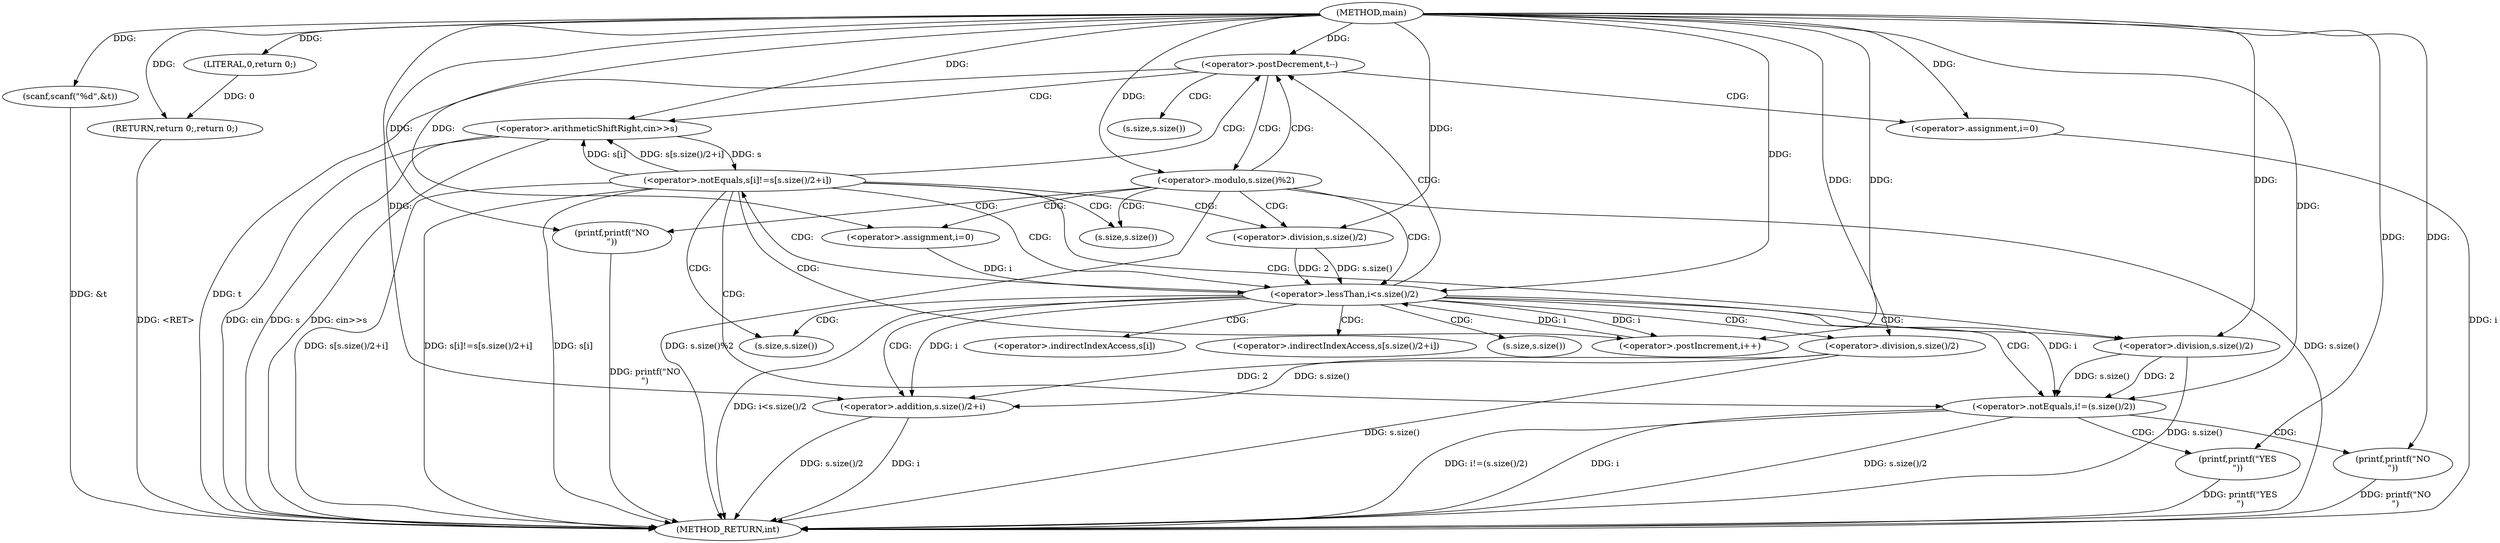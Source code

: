 digraph "main" {  
"1000101" [label = "(METHOD,main)" ]
"1000164" [label = "(METHOD_RETURN,int)" ]
"1000103" [label = "(scanf,scanf(\"%d\",&t))" ]
"1000162" [label = "(RETURN,return 0;,return 0;)" ]
"1000108" [label = "(<operator>.postDecrement,t--)" ]
"1000163" [label = "(LITERAL,0,return 0;)" ]
"1000111" [label = "(<operator>.arithmeticShiftRight,cin>>s)" ]
"1000115" [label = "(<operator>.assignment,i=0)" ]
"1000119" [label = "(<operator>.modulo,s.size()%2)" ]
"1000122" [label = "(printf,printf(\"NO\n\"))" ]
"1000127" [label = "(<operator>.assignment,i=0)" ]
"1000130" [label = "(<operator>.lessThan,i<s.size()/2)" ]
"1000135" [label = "(<operator>.postIncrement,i++)" ]
"1000152" [label = "(<operator>.notEquals,i!=(s.size()/2))" ]
"1000157" [label = "(printf,printf(\"NO\n\"))" ]
"1000160" [label = "(printf,printf(\"YES\n\"))" ]
"1000132" [label = "(<operator>.division,s.size()/2)" ]
"1000139" [label = "(<operator>.notEquals,s[i]!=s[s.size()/2+i])" ]
"1000154" [label = "(<operator>.division,s.size()/2)" ]
"1000145" [label = "(<operator>.addition,s.size()/2+i)" ]
"1000146" [label = "(<operator>.division,s.size()/2)" ]
"1000120" [label = "(s.size,s.size())" ]
"1000133" [label = "(s.size,s.size())" ]
"1000155" [label = "(s.size,s.size())" ]
"1000140" [label = "(<operator>.indirectIndexAccess,s[i])" ]
"1000143" [label = "(<operator>.indirectIndexAccess,s[s.size()/2+i])" ]
"1000147" [label = "(s.size,s.size())" ]
  "1000162" -> "1000164"  [ label = "DDG: <RET>"] 
  "1000103" -> "1000164"  [ label = "DDG: &t"] 
  "1000108" -> "1000164"  [ label = "DDG: t"] 
  "1000111" -> "1000164"  [ label = "DDG: s"] 
  "1000111" -> "1000164"  [ label = "DDG: cin>>s"] 
  "1000115" -> "1000164"  [ label = "DDG: i"] 
  "1000119" -> "1000164"  [ label = "DDG: s.size()"] 
  "1000119" -> "1000164"  [ label = "DDG: s.size()%2"] 
  "1000130" -> "1000164"  [ label = "DDG: i<s.size()/2"] 
  "1000139" -> "1000164"  [ label = "DDG: s[i]"] 
  "1000146" -> "1000164"  [ label = "DDG: s.size()"] 
  "1000145" -> "1000164"  [ label = "DDG: s.size()/2"] 
  "1000145" -> "1000164"  [ label = "DDG: i"] 
  "1000139" -> "1000164"  [ label = "DDG: s[s.size()/2+i]"] 
  "1000139" -> "1000164"  [ label = "DDG: s[i]!=s[s.size()/2+i]"] 
  "1000152" -> "1000164"  [ label = "DDG: i"] 
  "1000154" -> "1000164"  [ label = "DDG: s.size()"] 
  "1000152" -> "1000164"  [ label = "DDG: s.size()/2"] 
  "1000152" -> "1000164"  [ label = "DDG: i!=(s.size()/2)"] 
  "1000160" -> "1000164"  [ label = "DDG: printf(\"YES\n\")"] 
  "1000157" -> "1000164"  [ label = "DDG: printf(\"NO\n\")"] 
  "1000122" -> "1000164"  [ label = "DDG: printf(\"NO\n\")"] 
  "1000111" -> "1000164"  [ label = "DDG: cin"] 
  "1000101" -> "1000103"  [ label = "DDG: "] 
  "1000163" -> "1000162"  [ label = "DDG: 0"] 
  "1000101" -> "1000162"  [ label = "DDG: "] 
  "1000101" -> "1000163"  [ label = "DDG: "] 
  "1000101" -> "1000108"  [ label = "DDG: "] 
  "1000101" -> "1000115"  [ label = "DDG: "] 
  "1000101" -> "1000111"  [ label = "DDG: "] 
  "1000139" -> "1000111"  [ label = "DDG: s[i]"] 
  "1000139" -> "1000111"  [ label = "DDG: s[s.size()/2+i]"] 
  "1000101" -> "1000119"  [ label = "DDG: "] 
  "1000101" -> "1000122"  [ label = "DDG: "] 
  "1000101" -> "1000127"  [ label = "DDG: "] 
  "1000127" -> "1000130"  [ label = "DDG: i"] 
  "1000135" -> "1000130"  [ label = "DDG: i"] 
  "1000101" -> "1000130"  [ label = "DDG: "] 
  "1000132" -> "1000130"  [ label = "DDG: s.size()"] 
  "1000132" -> "1000130"  [ label = "DDG: 2"] 
  "1000101" -> "1000135"  [ label = "DDG: "] 
  "1000130" -> "1000135"  [ label = "DDG: i"] 
  "1000130" -> "1000152"  [ label = "DDG: i"] 
  "1000101" -> "1000152"  [ label = "DDG: "] 
  "1000154" -> "1000152"  [ label = "DDG: s.size()"] 
  "1000154" -> "1000152"  [ label = "DDG: 2"] 
  "1000101" -> "1000157"  [ label = "DDG: "] 
  "1000101" -> "1000132"  [ label = "DDG: "] 
  "1000101" -> "1000154"  [ label = "DDG: "] 
  "1000101" -> "1000160"  [ label = "DDG: "] 
  "1000111" -> "1000139"  [ label = "DDG: s"] 
  "1000146" -> "1000145"  [ label = "DDG: 2"] 
  "1000146" -> "1000145"  [ label = "DDG: s.size()"] 
  "1000130" -> "1000145"  [ label = "DDG: i"] 
  "1000101" -> "1000145"  [ label = "DDG: "] 
  "1000101" -> "1000146"  [ label = "DDG: "] 
  "1000108" -> "1000120"  [ label = "CDG: "] 
  "1000108" -> "1000111"  [ label = "CDG: "] 
  "1000108" -> "1000119"  [ label = "CDG: "] 
  "1000108" -> "1000115"  [ label = "CDG: "] 
  "1000119" -> "1000127"  [ label = "CDG: "] 
  "1000119" -> "1000132"  [ label = "CDG: "] 
  "1000119" -> "1000108"  [ label = "CDG: "] 
  "1000119" -> "1000130"  [ label = "CDG: "] 
  "1000119" -> "1000133"  [ label = "CDG: "] 
  "1000119" -> "1000122"  [ label = "CDG: "] 
  "1000130" -> "1000143"  [ label = "CDG: "] 
  "1000130" -> "1000155"  [ label = "CDG: "] 
  "1000130" -> "1000154"  [ label = "CDG: "] 
  "1000130" -> "1000147"  [ label = "CDG: "] 
  "1000130" -> "1000145"  [ label = "CDG: "] 
  "1000130" -> "1000108"  [ label = "CDG: "] 
  "1000130" -> "1000152"  [ label = "CDG: "] 
  "1000130" -> "1000139"  [ label = "CDG: "] 
  "1000130" -> "1000146"  [ label = "CDG: "] 
  "1000130" -> "1000140"  [ label = "CDG: "] 
  "1000152" -> "1000160"  [ label = "CDG: "] 
  "1000152" -> "1000157"  [ label = "CDG: "] 
  "1000139" -> "1000132"  [ label = "CDG: "] 
  "1000139" -> "1000130"  [ label = "CDG: "] 
  "1000139" -> "1000135"  [ label = "CDG: "] 
  "1000139" -> "1000133"  [ label = "CDG: "] 
  "1000139" -> "1000155"  [ label = "CDG: "] 
  "1000139" -> "1000154"  [ label = "CDG: "] 
  "1000139" -> "1000108"  [ label = "CDG: "] 
  "1000139" -> "1000152"  [ label = "CDG: "] 
}
